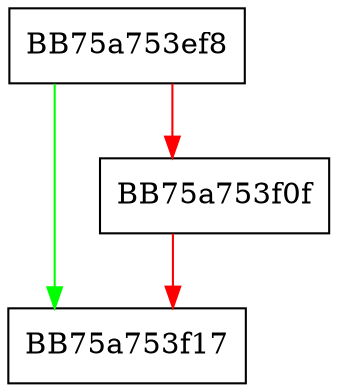 digraph reset {
  node [shape="box"];
  graph [splines=ortho];
  BB75a753ef8 -> BB75a753f17 [color="green"];
  BB75a753ef8 -> BB75a753f0f [color="red"];
  BB75a753f0f -> BB75a753f17 [color="red"];
}